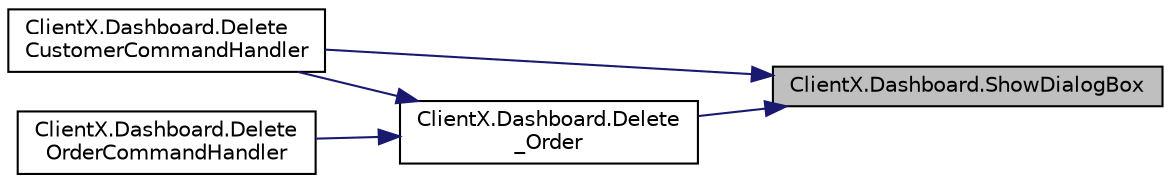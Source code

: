 digraph "ClientX.Dashboard.ShowDialogBox"
{
 // INTERACTIVE_SVG=YES
 // LATEX_PDF_SIZE
  edge [fontname="Helvetica",fontsize="10",labelfontname="Helvetica",labelfontsize="10"];
  node [fontname="Helvetica",fontsize="10",shape=record];
  rankdir="RL";
  Node1 [label="ClientX.Dashboard.ShowDialogBox",height=0.2,width=0.4,color="black", fillcolor="grey75", style="filled", fontcolor="black",tooltip="Funkcja pomocnicza, która pozwala na wyświetlenie monitu użytkownikowi."];
  Node1 -> Node2 [dir="back",color="midnightblue",fontsize="10",style="solid",fontname="Helvetica"];
  Node2 [label="ClientX.Dashboard.Delete\l_Order",height=0.2,width=0.4,color="black", fillcolor="white", style="filled",URL="$class_client_x_1_1_dashboard.html#ae3efa262f557bc22f8047517dd4b66c3",tooltip="Metoda, która odpowiada za usuwanie zamówień z bazy. Wywoływana jest przy usuwaniu pojedynczego zamów..."];
  Node2 -> Node3 [dir="back",color="midnightblue",fontsize="10",style="solid",fontname="Helvetica"];
  Node3 [label="ClientX.Dashboard.Delete\lCustomerCommandHandler",height=0.2,width=0.4,color="black", fillcolor="white", style="filled",URL="$class_client_x_1_1_dashboard.html#a96893a73f9596b47424063fc8b1d01c3",tooltip="Metoda odpowiadająca za usunięcie użytkownik z bazy oraz usunięcie wszystkich jego zamówień."];
  Node2 -> Node4 [dir="back",color="midnightblue",fontsize="10",style="solid",fontname="Helvetica"];
  Node4 [label="ClientX.Dashboard.Delete\lOrderCommandHandler",height=0.2,width=0.4,color="black", fillcolor="white", style="filled",URL="$class_client_x_1_1_dashboard.html#a6aa18a5634c126a0c14e085441ee843d",tooltip="Metoda, przypisana do kontrolki, która wywołuję funkcję usuwająca zamówienia z bazy."];
  Node1 -> Node3 [dir="back",color="midnightblue",fontsize="10",style="solid",fontname="Helvetica"];
}
